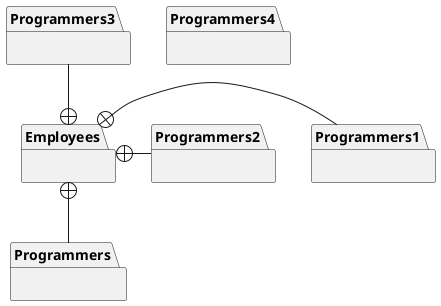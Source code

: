 {
  "sha1": "djwixqhi9muovz7df5rnseqc26w8ayj",
  "insertion": {
    "when": "2024-06-01T09:03:03.101Z",
    "user": "plantuml@gmail.com"
  }
}
@startuml
package "Employees" {
}

package "Programmers" {
}

package "Programmers1" {
}

package "Programmers2" {
}

package "Programmers3" {
}

package "Programmers4"{ 
}

"Employees" +-- "Programmers"
"Employees" +- "Programmers1"
"Employees" +-right- "Programmers2"
"Employees" +-up- "Programmers3"
@enduml
